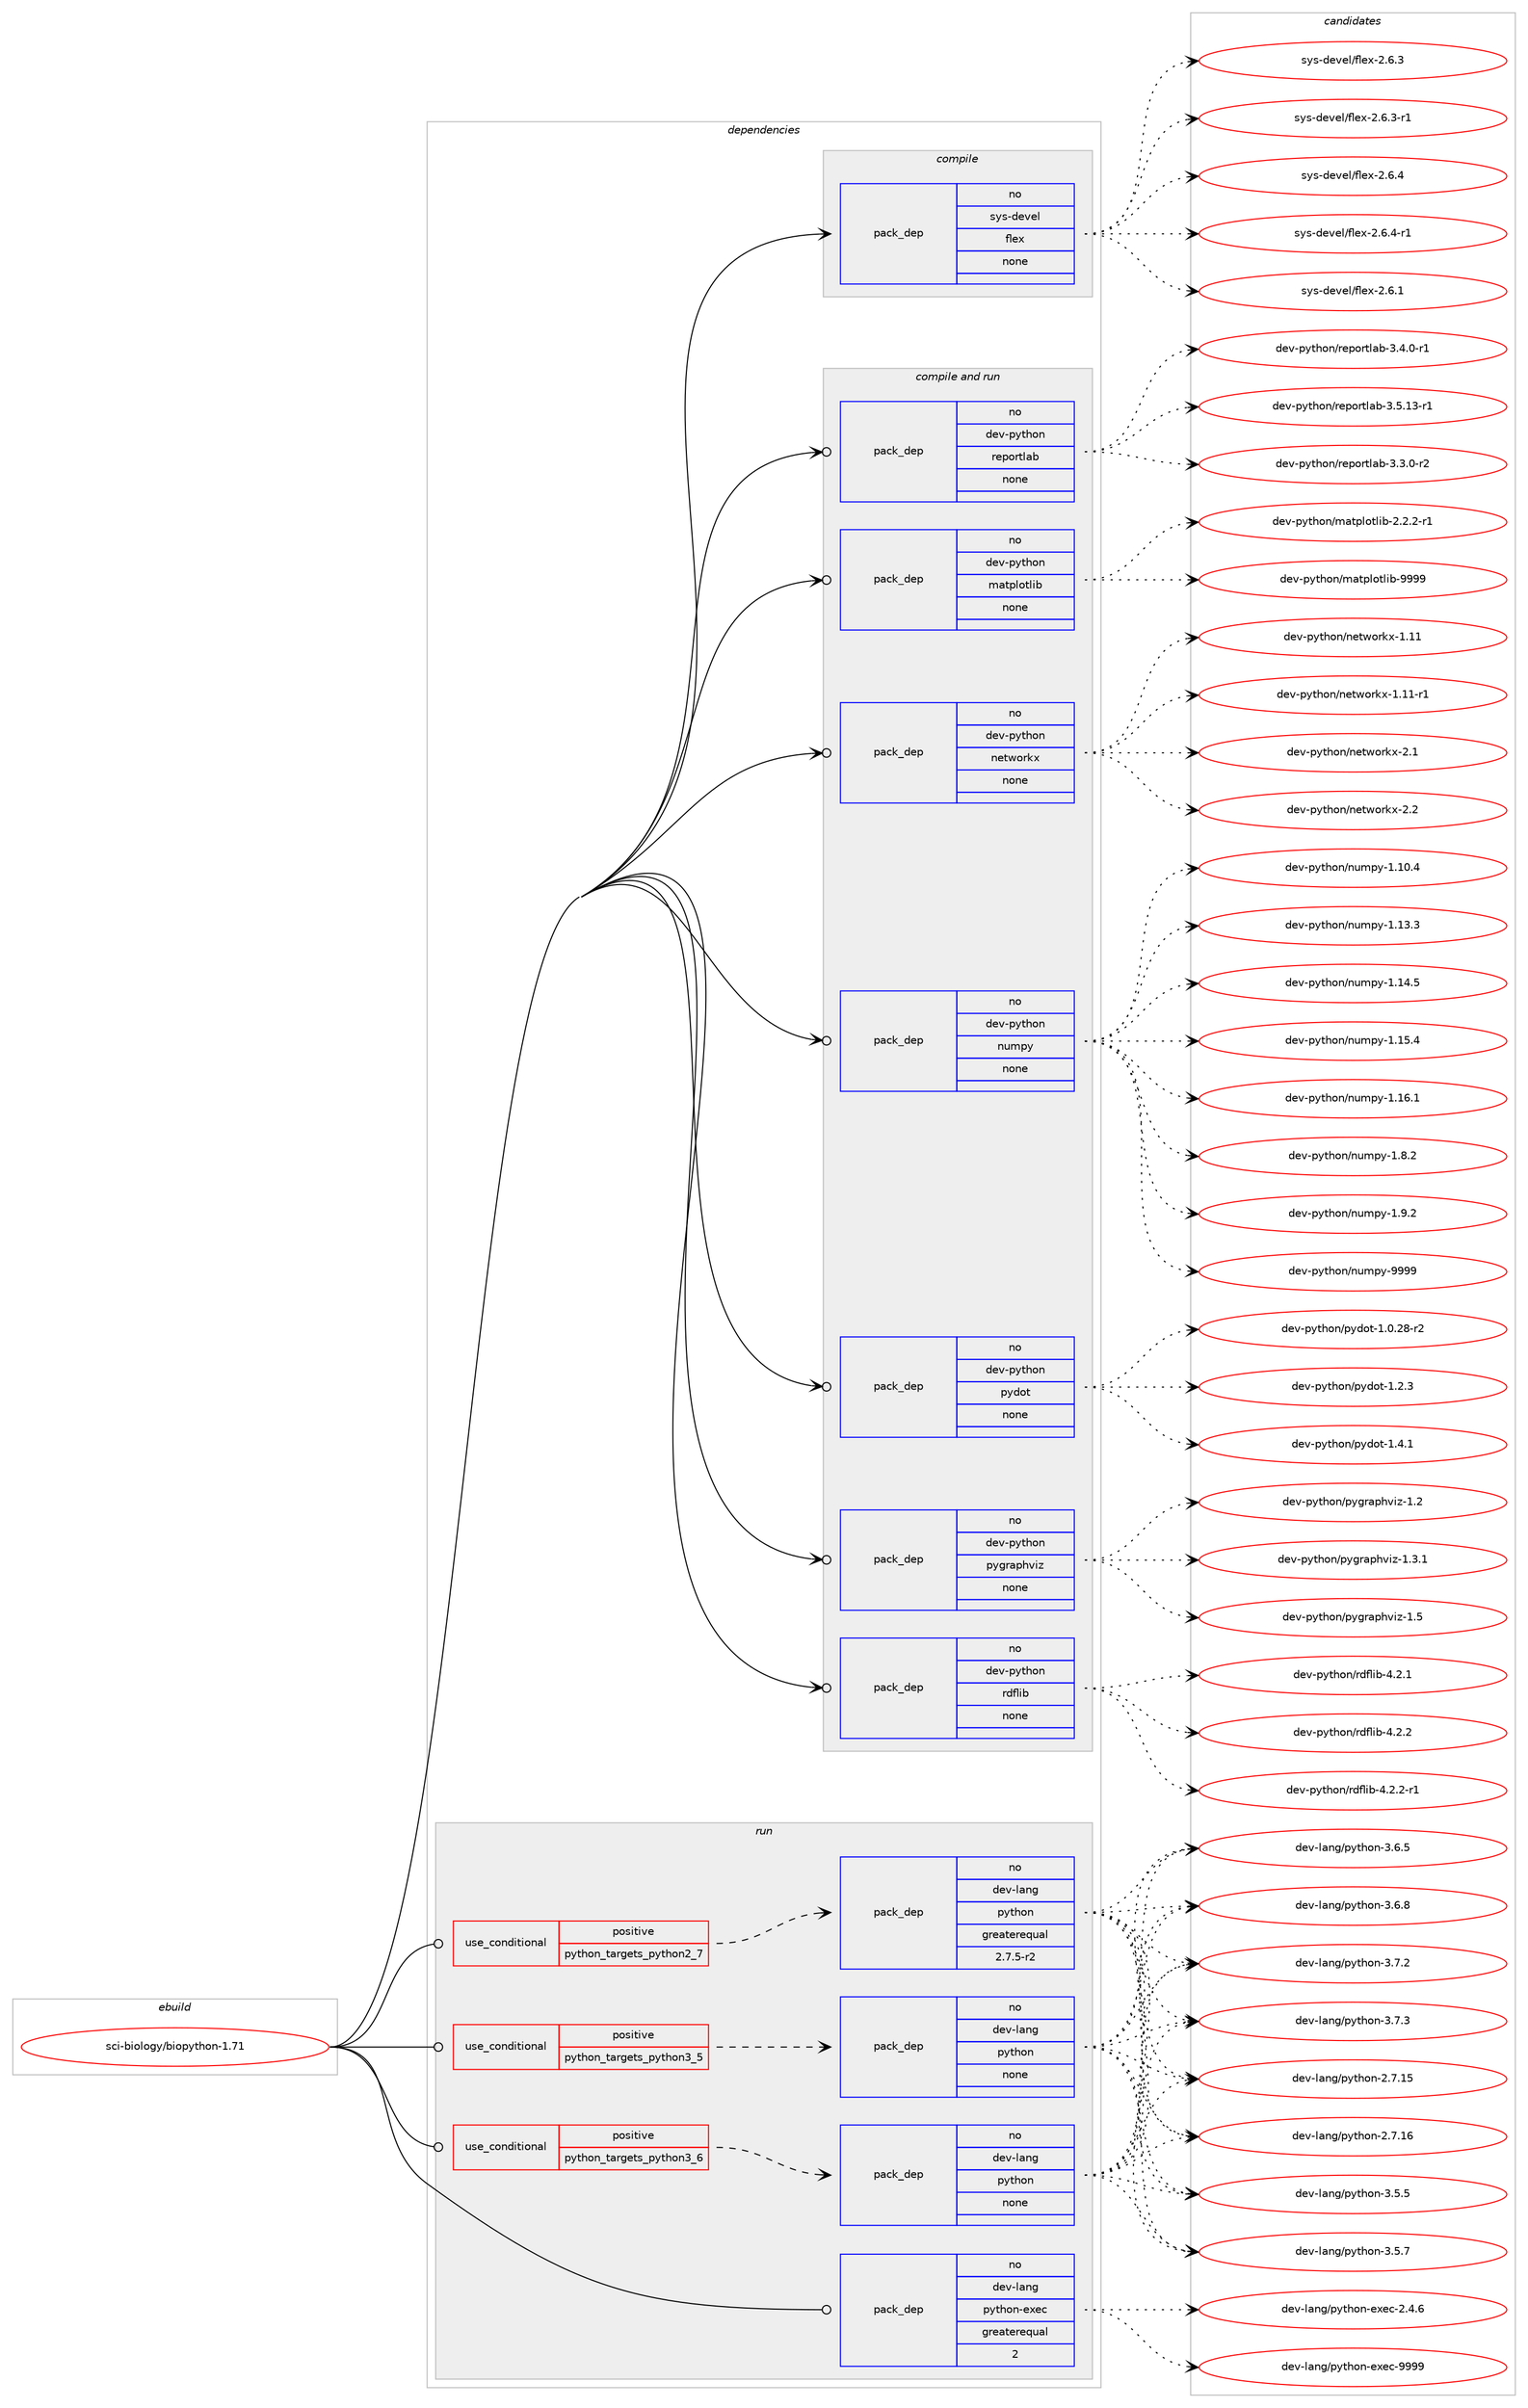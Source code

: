 digraph prolog {

# *************
# Graph options
# *************

newrank=true;
concentrate=true;
compound=true;
graph [rankdir=LR,fontname=Helvetica,fontsize=10,ranksep=1.5];#, ranksep=2.5, nodesep=0.2];
edge  [arrowhead=vee];
node  [fontname=Helvetica,fontsize=10];

# **********
# The ebuild
# **********

subgraph cluster_leftcol {
color=gray;
rank=same;
label=<<i>ebuild</i>>;
id [label="sci-biology/biopython-1.71", color=red, width=4, href="../sci-biology/biopython-1.71.svg"];
}

# ****************
# The dependencies
# ****************

subgraph cluster_midcol {
color=gray;
label=<<i>dependencies</i>>;
subgraph cluster_compile {
fillcolor="#eeeeee";
style=filled;
label=<<i>compile</i>>;
subgraph pack3243 {
dependency4425 [label=<<TABLE BORDER="0" CELLBORDER="1" CELLSPACING="0" CELLPADDING="4" WIDTH="220"><TR><TD ROWSPAN="6" CELLPADDING="30">pack_dep</TD></TR><TR><TD WIDTH="110">no</TD></TR><TR><TD>sys-devel</TD></TR><TR><TD>flex</TD></TR><TR><TD>none</TD></TR><TR><TD></TD></TR></TABLE>>, shape=none, color=blue];
}
id:e -> dependency4425:w [weight=20,style="solid",arrowhead="vee"];
}
subgraph cluster_compileandrun {
fillcolor="#eeeeee";
style=filled;
label=<<i>compile and run</i>>;
subgraph pack3244 {
dependency4426 [label=<<TABLE BORDER="0" CELLBORDER="1" CELLSPACING="0" CELLPADDING="4" WIDTH="220"><TR><TD ROWSPAN="6" CELLPADDING="30">pack_dep</TD></TR><TR><TD WIDTH="110">no</TD></TR><TR><TD>dev-python</TD></TR><TR><TD>matplotlib</TD></TR><TR><TD>none</TD></TR><TR><TD></TD></TR></TABLE>>, shape=none, color=blue];
}
id:e -> dependency4426:w [weight=20,style="solid",arrowhead="odotvee"];
subgraph pack3245 {
dependency4427 [label=<<TABLE BORDER="0" CELLBORDER="1" CELLSPACING="0" CELLPADDING="4" WIDTH="220"><TR><TD ROWSPAN="6" CELLPADDING="30">pack_dep</TD></TR><TR><TD WIDTH="110">no</TD></TR><TR><TD>dev-python</TD></TR><TR><TD>networkx</TD></TR><TR><TD>none</TD></TR><TR><TD></TD></TR></TABLE>>, shape=none, color=blue];
}
id:e -> dependency4427:w [weight=20,style="solid",arrowhead="odotvee"];
subgraph pack3246 {
dependency4428 [label=<<TABLE BORDER="0" CELLBORDER="1" CELLSPACING="0" CELLPADDING="4" WIDTH="220"><TR><TD ROWSPAN="6" CELLPADDING="30">pack_dep</TD></TR><TR><TD WIDTH="110">no</TD></TR><TR><TD>dev-python</TD></TR><TR><TD>numpy</TD></TR><TR><TD>none</TD></TR><TR><TD></TD></TR></TABLE>>, shape=none, color=blue];
}
id:e -> dependency4428:w [weight=20,style="solid",arrowhead="odotvee"];
subgraph pack3247 {
dependency4429 [label=<<TABLE BORDER="0" CELLBORDER="1" CELLSPACING="0" CELLPADDING="4" WIDTH="220"><TR><TD ROWSPAN="6" CELLPADDING="30">pack_dep</TD></TR><TR><TD WIDTH="110">no</TD></TR><TR><TD>dev-python</TD></TR><TR><TD>pydot</TD></TR><TR><TD>none</TD></TR><TR><TD></TD></TR></TABLE>>, shape=none, color=blue];
}
id:e -> dependency4429:w [weight=20,style="solid",arrowhead="odotvee"];
subgraph pack3248 {
dependency4430 [label=<<TABLE BORDER="0" CELLBORDER="1" CELLSPACING="0" CELLPADDING="4" WIDTH="220"><TR><TD ROWSPAN="6" CELLPADDING="30">pack_dep</TD></TR><TR><TD WIDTH="110">no</TD></TR><TR><TD>dev-python</TD></TR><TR><TD>pygraphviz</TD></TR><TR><TD>none</TD></TR><TR><TD></TD></TR></TABLE>>, shape=none, color=blue];
}
id:e -> dependency4430:w [weight=20,style="solid",arrowhead="odotvee"];
subgraph pack3249 {
dependency4431 [label=<<TABLE BORDER="0" CELLBORDER="1" CELLSPACING="0" CELLPADDING="4" WIDTH="220"><TR><TD ROWSPAN="6" CELLPADDING="30">pack_dep</TD></TR><TR><TD WIDTH="110">no</TD></TR><TR><TD>dev-python</TD></TR><TR><TD>rdflib</TD></TR><TR><TD>none</TD></TR><TR><TD></TD></TR></TABLE>>, shape=none, color=blue];
}
id:e -> dependency4431:w [weight=20,style="solid",arrowhead="odotvee"];
subgraph pack3250 {
dependency4432 [label=<<TABLE BORDER="0" CELLBORDER="1" CELLSPACING="0" CELLPADDING="4" WIDTH="220"><TR><TD ROWSPAN="6" CELLPADDING="30">pack_dep</TD></TR><TR><TD WIDTH="110">no</TD></TR><TR><TD>dev-python</TD></TR><TR><TD>reportlab</TD></TR><TR><TD>none</TD></TR><TR><TD></TD></TR></TABLE>>, shape=none, color=blue];
}
id:e -> dependency4432:w [weight=20,style="solid",arrowhead="odotvee"];
}
subgraph cluster_run {
fillcolor="#eeeeee";
style=filled;
label=<<i>run</i>>;
subgraph cond1108 {
dependency4433 [label=<<TABLE BORDER="0" CELLBORDER="1" CELLSPACING="0" CELLPADDING="4"><TR><TD ROWSPAN="3" CELLPADDING="10">use_conditional</TD></TR><TR><TD>positive</TD></TR><TR><TD>python_targets_python2_7</TD></TR></TABLE>>, shape=none, color=red];
subgraph pack3251 {
dependency4434 [label=<<TABLE BORDER="0" CELLBORDER="1" CELLSPACING="0" CELLPADDING="4" WIDTH="220"><TR><TD ROWSPAN="6" CELLPADDING="30">pack_dep</TD></TR><TR><TD WIDTH="110">no</TD></TR><TR><TD>dev-lang</TD></TR><TR><TD>python</TD></TR><TR><TD>greaterequal</TD></TR><TR><TD>2.7.5-r2</TD></TR></TABLE>>, shape=none, color=blue];
}
dependency4433:e -> dependency4434:w [weight=20,style="dashed",arrowhead="vee"];
}
id:e -> dependency4433:w [weight=20,style="solid",arrowhead="odot"];
subgraph cond1109 {
dependency4435 [label=<<TABLE BORDER="0" CELLBORDER="1" CELLSPACING="0" CELLPADDING="4"><TR><TD ROWSPAN="3" CELLPADDING="10">use_conditional</TD></TR><TR><TD>positive</TD></TR><TR><TD>python_targets_python3_5</TD></TR></TABLE>>, shape=none, color=red];
subgraph pack3252 {
dependency4436 [label=<<TABLE BORDER="0" CELLBORDER="1" CELLSPACING="0" CELLPADDING="4" WIDTH="220"><TR><TD ROWSPAN="6" CELLPADDING="30">pack_dep</TD></TR><TR><TD WIDTH="110">no</TD></TR><TR><TD>dev-lang</TD></TR><TR><TD>python</TD></TR><TR><TD>none</TD></TR><TR><TD></TD></TR></TABLE>>, shape=none, color=blue];
}
dependency4435:e -> dependency4436:w [weight=20,style="dashed",arrowhead="vee"];
}
id:e -> dependency4435:w [weight=20,style="solid",arrowhead="odot"];
subgraph cond1110 {
dependency4437 [label=<<TABLE BORDER="0" CELLBORDER="1" CELLSPACING="0" CELLPADDING="4"><TR><TD ROWSPAN="3" CELLPADDING="10">use_conditional</TD></TR><TR><TD>positive</TD></TR><TR><TD>python_targets_python3_6</TD></TR></TABLE>>, shape=none, color=red];
subgraph pack3253 {
dependency4438 [label=<<TABLE BORDER="0" CELLBORDER="1" CELLSPACING="0" CELLPADDING="4" WIDTH="220"><TR><TD ROWSPAN="6" CELLPADDING="30">pack_dep</TD></TR><TR><TD WIDTH="110">no</TD></TR><TR><TD>dev-lang</TD></TR><TR><TD>python</TD></TR><TR><TD>none</TD></TR><TR><TD></TD></TR></TABLE>>, shape=none, color=blue];
}
dependency4437:e -> dependency4438:w [weight=20,style="dashed",arrowhead="vee"];
}
id:e -> dependency4437:w [weight=20,style="solid",arrowhead="odot"];
subgraph pack3254 {
dependency4439 [label=<<TABLE BORDER="0" CELLBORDER="1" CELLSPACING="0" CELLPADDING="4" WIDTH="220"><TR><TD ROWSPAN="6" CELLPADDING="30">pack_dep</TD></TR><TR><TD WIDTH="110">no</TD></TR><TR><TD>dev-lang</TD></TR><TR><TD>python-exec</TD></TR><TR><TD>greaterequal</TD></TR><TR><TD>2</TD></TR></TABLE>>, shape=none, color=blue];
}
id:e -> dependency4439:w [weight=20,style="solid",arrowhead="odot"];
}
}

# **************
# The candidates
# **************

subgraph cluster_choices {
rank=same;
color=gray;
label=<<i>candidates</i>>;

subgraph choice3243 {
color=black;
nodesep=1;
choice1151211154510010111810110847102108101120455046544649 [label="sys-devel/flex-2.6.1", color=red, width=4,href="../sys-devel/flex-2.6.1.svg"];
choice1151211154510010111810110847102108101120455046544651 [label="sys-devel/flex-2.6.3", color=red, width=4,href="../sys-devel/flex-2.6.3.svg"];
choice11512111545100101118101108471021081011204550465446514511449 [label="sys-devel/flex-2.6.3-r1", color=red, width=4,href="../sys-devel/flex-2.6.3-r1.svg"];
choice1151211154510010111810110847102108101120455046544652 [label="sys-devel/flex-2.6.4", color=red, width=4,href="../sys-devel/flex-2.6.4.svg"];
choice11512111545100101118101108471021081011204550465446524511449 [label="sys-devel/flex-2.6.4-r1", color=red, width=4,href="../sys-devel/flex-2.6.4-r1.svg"];
dependency4425:e -> choice1151211154510010111810110847102108101120455046544649:w [style=dotted,weight="100"];
dependency4425:e -> choice1151211154510010111810110847102108101120455046544651:w [style=dotted,weight="100"];
dependency4425:e -> choice11512111545100101118101108471021081011204550465446514511449:w [style=dotted,weight="100"];
dependency4425:e -> choice1151211154510010111810110847102108101120455046544652:w [style=dotted,weight="100"];
dependency4425:e -> choice11512111545100101118101108471021081011204550465446524511449:w [style=dotted,weight="100"];
}
subgraph choice3244 {
color=black;
nodesep=1;
choice100101118451121211161041111104710997116112108111116108105984550465046504511449 [label="dev-python/matplotlib-2.2.2-r1", color=red, width=4,href="../dev-python/matplotlib-2.2.2-r1.svg"];
choice100101118451121211161041111104710997116112108111116108105984557575757 [label="dev-python/matplotlib-9999", color=red, width=4,href="../dev-python/matplotlib-9999.svg"];
dependency4426:e -> choice100101118451121211161041111104710997116112108111116108105984550465046504511449:w [style=dotted,weight="100"];
dependency4426:e -> choice100101118451121211161041111104710997116112108111116108105984557575757:w [style=dotted,weight="100"];
}
subgraph choice3245 {
color=black;
nodesep=1;
choice10010111845112121116104111110471101011161191111141071204549464949 [label="dev-python/networkx-1.11", color=red, width=4,href="../dev-python/networkx-1.11.svg"];
choice100101118451121211161041111104711010111611911111410712045494649494511449 [label="dev-python/networkx-1.11-r1", color=red, width=4,href="../dev-python/networkx-1.11-r1.svg"];
choice100101118451121211161041111104711010111611911111410712045504649 [label="dev-python/networkx-2.1", color=red, width=4,href="../dev-python/networkx-2.1.svg"];
choice100101118451121211161041111104711010111611911111410712045504650 [label="dev-python/networkx-2.2", color=red, width=4,href="../dev-python/networkx-2.2.svg"];
dependency4427:e -> choice10010111845112121116104111110471101011161191111141071204549464949:w [style=dotted,weight="100"];
dependency4427:e -> choice100101118451121211161041111104711010111611911111410712045494649494511449:w [style=dotted,weight="100"];
dependency4427:e -> choice100101118451121211161041111104711010111611911111410712045504649:w [style=dotted,weight="100"];
dependency4427:e -> choice100101118451121211161041111104711010111611911111410712045504650:w [style=dotted,weight="100"];
}
subgraph choice3246 {
color=black;
nodesep=1;
choice100101118451121211161041111104711011710911212145494649484652 [label="dev-python/numpy-1.10.4", color=red, width=4,href="../dev-python/numpy-1.10.4.svg"];
choice100101118451121211161041111104711011710911212145494649514651 [label="dev-python/numpy-1.13.3", color=red, width=4,href="../dev-python/numpy-1.13.3.svg"];
choice100101118451121211161041111104711011710911212145494649524653 [label="dev-python/numpy-1.14.5", color=red, width=4,href="../dev-python/numpy-1.14.5.svg"];
choice100101118451121211161041111104711011710911212145494649534652 [label="dev-python/numpy-1.15.4", color=red, width=4,href="../dev-python/numpy-1.15.4.svg"];
choice100101118451121211161041111104711011710911212145494649544649 [label="dev-python/numpy-1.16.1", color=red, width=4,href="../dev-python/numpy-1.16.1.svg"];
choice1001011184511212111610411111047110117109112121454946564650 [label="dev-python/numpy-1.8.2", color=red, width=4,href="../dev-python/numpy-1.8.2.svg"];
choice1001011184511212111610411111047110117109112121454946574650 [label="dev-python/numpy-1.9.2", color=red, width=4,href="../dev-python/numpy-1.9.2.svg"];
choice10010111845112121116104111110471101171091121214557575757 [label="dev-python/numpy-9999", color=red, width=4,href="../dev-python/numpy-9999.svg"];
dependency4428:e -> choice100101118451121211161041111104711011710911212145494649484652:w [style=dotted,weight="100"];
dependency4428:e -> choice100101118451121211161041111104711011710911212145494649514651:w [style=dotted,weight="100"];
dependency4428:e -> choice100101118451121211161041111104711011710911212145494649524653:w [style=dotted,weight="100"];
dependency4428:e -> choice100101118451121211161041111104711011710911212145494649534652:w [style=dotted,weight="100"];
dependency4428:e -> choice100101118451121211161041111104711011710911212145494649544649:w [style=dotted,weight="100"];
dependency4428:e -> choice1001011184511212111610411111047110117109112121454946564650:w [style=dotted,weight="100"];
dependency4428:e -> choice1001011184511212111610411111047110117109112121454946574650:w [style=dotted,weight="100"];
dependency4428:e -> choice10010111845112121116104111110471101171091121214557575757:w [style=dotted,weight="100"];
}
subgraph choice3247 {
color=black;
nodesep=1;
choice1001011184511212111610411111047112121100111116454946484650564511450 [label="dev-python/pydot-1.0.28-r2", color=red, width=4,href="../dev-python/pydot-1.0.28-r2.svg"];
choice1001011184511212111610411111047112121100111116454946504651 [label="dev-python/pydot-1.2.3", color=red, width=4,href="../dev-python/pydot-1.2.3.svg"];
choice1001011184511212111610411111047112121100111116454946524649 [label="dev-python/pydot-1.4.1", color=red, width=4,href="../dev-python/pydot-1.4.1.svg"];
dependency4429:e -> choice1001011184511212111610411111047112121100111116454946484650564511450:w [style=dotted,weight="100"];
dependency4429:e -> choice1001011184511212111610411111047112121100111116454946504651:w [style=dotted,weight="100"];
dependency4429:e -> choice1001011184511212111610411111047112121100111116454946524649:w [style=dotted,weight="100"];
}
subgraph choice3248 {
color=black;
nodesep=1;
choice10010111845112121116104111110471121211031149711210411810512245494650 [label="dev-python/pygraphviz-1.2", color=red, width=4,href="../dev-python/pygraphviz-1.2.svg"];
choice100101118451121211161041111104711212110311497112104118105122454946514649 [label="dev-python/pygraphviz-1.3.1", color=red, width=4,href="../dev-python/pygraphviz-1.3.1.svg"];
choice10010111845112121116104111110471121211031149711210411810512245494653 [label="dev-python/pygraphviz-1.5", color=red, width=4,href="../dev-python/pygraphviz-1.5.svg"];
dependency4430:e -> choice10010111845112121116104111110471121211031149711210411810512245494650:w [style=dotted,weight="100"];
dependency4430:e -> choice100101118451121211161041111104711212110311497112104118105122454946514649:w [style=dotted,weight="100"];
dependency4430:e -> choice10010111845112121116104111110471121211031149711210411810512245494653:w [style=dotted,weight="100"];
}
subgraph choice3249 {
color=black;
nodesep=1;
choice100101118451121211161041111104711410010210810598455246504649 [label="dev-python/rdflib-4.2.1", color=red, width=4,href="../dev-python/rdflib-4.2.1.svg"];
choice100101118451121211161041111104711410010210810598455246504650 [label="dev-python/rdflib-4.2.2", color=red, width=4,href="../dev-python/rdflib-4.2.2.svg"];
choice1001011184511212111610411111047114100102108105984552465046504511449 [label="dev-python/rdflib-4.2.2-r1", color=red, width=4,href="../dev-python/rdflib-4.2.2-r1.svg"];
dependency4431:e -> choice100101118451121211161041111104711410010210810598455246504649:w [style=dotted,weight="100"];
dependency4431:e -> choice100101118451121211161041111104711410010210810598455246504650:w [style=dotted,weight="100"];
dependency4431:e -> choice1001011184511212111610411111047114100102108105984552465046504511449:w [style=dotted,weight="100"];
}
subgraph choice3250 {
color=black;
nodesep=1;
choice100101118451121211161041111104711410111211111411610897984551465146484511450 [label="dev-python/reportlab-3.3.0-r2", color=red, width=4,href="../dev-python/reportlab-3.3.0-r2.svg"];
choice100101118451121211161041111104711410111211111411610897984551465246484511449 [label="dev-python/reportlab-3.4.0-r1", color=red, width=4,href="../dev-python/reportlab-3.4.0-r1.svg"];
choice10010111845112121116104111110471141011121111141161089798455146534649514511449 [label="dev-python/reportlab-3.5.13-r1", color=red, width=4,href="../dev-python/reportlab-3.5.13-r1.svg"];
dependency4432:e -> choice100101118451121211161041111104711410111211111411610897984551465146484511450:w [style=dotted,weight="100"];
dependency4432:e -> choice100101118451121211161041111104711410111211111411610897984551465246484511449:w [style=dotted,weight="100"];
dependency4432:e -> choice10010111845112121116104111110471141011121111141161089798455146534649514511449:w [style=dotted,weight="100"];
}
subgraph choice3251 {
color=black;
nodesep=1;
choice10010111845108971101034711212111610411111045504655464953 [label="dev-lang/python-2.7.15", color=red, width=4,href="../dev-lang/python-2.7.15.svg"];
choice10010111845108971101034711212111610411111045504655464954 [label="dev-lang/python-2.7.16", color=red, width=4,href="../dev-lang/python-2.7.16.svg"];
choice100101118451089711010347112121116104111110455146534653 [label="dev-lang/python-3.5.5", color=red, width=4,href="../dev-lang/python-3.5.5.svg"];
choice100101118451089711010347112121116104111110455146534655 [label="dev-lang/python-3.5.7", color=red, width=4,href="../dev-lang/python-3.5.7.svg"];
choice100101118451089711010347112121116104111110455146544653 [label="dev-lang/python-3.6.5", color=red, width=4,href="../dev-lang/python-3.6.5.svg"];
choice100101118451089711010347112121116104111110455146544656 [label="dev-lang/python-3.6.8", color=red, width=4,href="../dev-lang/python-3.6.8.svg"];
choice100101118451089711010347112121116104111110455146554650 [label="dev-lang/python-3.7.2", color=red, width=4,href="../dev-lang/python-3.7.2.svg"];
choice100101118451089711010347112121116104111110455146554651 [label="dev-lang/python-3.7.3", color=red, width=4,href="../dev-lang/python-3.7.3.svg"];
dependency4434:e -> choice10010111845108971101034711212111610411111045504655464953:w [style=dotted,weight="100"];
dependency4434:e -> choice10010111845108971101034711212111610411111045504655464954:w [style=dotted,weight="100"];
dependency4434:e -> choice100101118451089711010347112121116104111110455146534653:w [style=dotted,weight="100"];
dependency4434:e -> choice100101118451089711010347112121116104111110455146534655:w [style=dotted,weight="100"];
dependency4434:e -> choice100101118451089711010347112121116104111110455146544653:w [style=dotted,weight="100"];
dependency4434:e -> choice100101118451089711010347112121116104111110455146544656:w [style=dotted,weight="100"];
dependency4434:e -> choice100101118451089711010347112121116104111110455146554650:w [style=dotted,weight="100"];
dependency4434:e -> choice100101118451089711010347112121116104111110455146554651:w [style=dotted,weight="100"];
}
subgraph choice3252 {
color=black;
nodesep=1;
choice10010111845108971101034711212111610411111045504655464953 [label="dev-lang/python-2.7.15", color=red, width=4,href="../dev-lang/python-2.7.15.svg"];
choice10010111845108971101034711212111610411111045504655464954 [label="dev-lang/python-2.7.16", color=red, width=4,href="../dev-lang/python-2.7.16.svg"];
choice100101118451089711010347112121116104111110455146534653 [label="dev-lang/python-3.5.5", color=red, width=4,href="../dev-lang/python-3.5.5.svg"];
choice100101118451089711010347112121116104111110455146534655 [label="dev-lang/python-3.5.7", color=red, width=4,href="../dev-lang/python-3.5.7.svg"];
choice100101118451089711010347112121116104111110455146544653 [label="dev-lang/python-3.6.5", color=red, width=4,href="../dev-lang/python-3.6.5.svg"];
choice100101118451089711010347112121116104111110455146544656 [label="dev-lang/python-3.6.8", color=red, width=4,href="../dev-lang/python-3.6.8.svg"];
choice100101118451089711010347112121116104111110455146554650 [label="dev-lang/python-3.7.2", color=red, width=4,href="../dev-lang/python-3.7.2.svg"];
choice100101118451089711010347112121116104111110455146554651 [label="dev-lang/python-3.7.3", color=red, width=4,href="../dev-lang/python-3.7.3.svg"];
dependency4436:e -> choice10010111845108971101034711212111610411111045504655464953:w [style=dotted,weight="100"];
dependency4436:e -> choice10010111845108971101034711212111610411111045504655464954:w [style=dotted,weight="100"];
dependency4436:e -> choice100101118451089711010347112121116104111110455146534653:w [style=dotted,weight="100"];
dependency4436:e -> choice100101118451089711010347112121116104111110455146534655:w [style=dotted,weight="100"];
dependency4436:e -> choice100101118451089711010347112121116104111110455146544653:w [style=dotted,weight="100"];
dependency4436:e -> choice100101118451089711010347112121116104111110455146544656:w [style=dotted,weight="100"];
dependency4436:e -> choice100101118451089711010347112121116104111110455146554650:w [style=dotted,weight="100"];
dependency4436:e -> choice100101118451089711010347112121116104111110455146554651:w [style=dotted,weight="100"];
}
subgraph choice3253 {
color=black;
nodesep=1;
choice10010111845108971101034711212111610411111045504655464953 [label="dev-lang/python-2.7.15", color=red, width=4,href="../dev-lang/python-2.7.15.svg"];
choice10010111845108971101034711212111610411111045504655464954 [label="dev-lang/python-2.7.16", color=red, width=4,href="../dev-lang/python-2.7.16.svg"];
choice100101118451089711010347112121116104111110455146534653 [label="dev-lang/python-3.5.5", color=red, width=4,href="../dev-lang/python-3.5.5.svg"];
choice100101118451089711010347112121116104111110455146534655 [label="dev-lang/python-3.5.7", color=red, width=4,href="../dev-lang/python-3.5.7.svg"];
choice100101118451089711010347112121116104111110455146544653 [label="dev-lang/python-3.6.5", color=red, width=4,href="../dev-lang/python-3.6.5.svg"];
choice100101118451089711010347112121116104111110455146544656 [label="dev-lang/python-3.6.8", color=red, width=4,href="../dev-lang/python-3.6.8.svg"];
choice100101118451089711010347112121116104111110455146554650 [label="dev-lang/python-3.7.2", color=red, width=4,href="../dev-lang/python-3.7.2.svg"];
choice100101118451089711010347112121116104111110455146554651 [label="dev-lang/python-3.7.3", color=red, width=4,href="../dev-lang/python-3.7.3.svg"];
dependency4438:e -> choice10010111845108971101034711212111610411111045504655464953:w [style=dotted,weight="100"];
dependency4438:e -> choice10010111845108971101034711212111610411111045504655464954:w [style=dotted,weight="100"];
dependency4438:e -> choice100101118451089711010347112121116104111110455146534653:w [style=dotted,weight="100"];
dependency4438:e -> choice100101118451089711010347112121116104111110455146534655:w [style=dotted,weight="100"];
dependency4438:e -> choice100101118451089711010347112121116104111110455146544653:w [style=dotted,weight="100"];
dependency4438:e -> choice100101118451089711010347112121116104111110455146544656:w [style=dotted,weight="100"];
dependency4438:e -> choice100101118451089711010347112121116104111110455146554650:w [style=dotted,weight="100"];
dependency4438:e -> choice100101118451089711010347112121116104111110455146554651:w [style=dotted,weight="100"];
}
subgraph choice3254 {
color=black;
nodesep=1;
choice1001011184510897110103471121211161041111104510112010199455046524654 [label="dev-lang/python-exec-2.4.6", color=red, width=4,href="../dev-lang/python-exec-2.4.6.svg"];
choice10010111845108971101034711212111610411111045101120101994557575757 [label="dev-lang/python-exec-9999", color=red, width=4,href="../dev-lang/python-exec-9999.svg"];
dependency4439:e -> choice1001011184510897110103471121211161041111104510112010199455046524654:w [style=dotted,weight="100"];
dependency4439:e -> choice10010111845108971101034711212111610411111045101120101994557575757:w [style=dotted,weight="100"];
}
}

}
